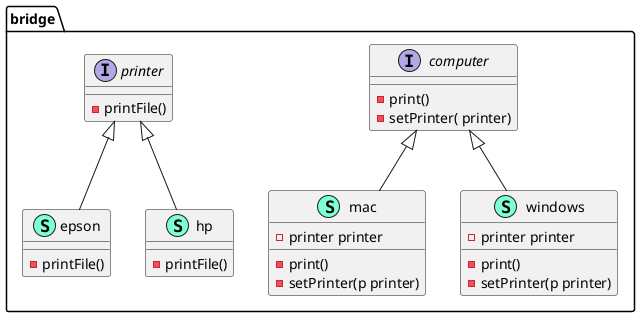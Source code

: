 @startuml
namespace bridge {
    interface computer  {
        - print() 
        - setPrinter( printer) 

    }
    class epson << (S,Aquamarine) >> {
        - printFile() 

    }
    class hp << (S,Aquamarine) >> {
        - printFile() 

    }
    class mac << (S,Aquamarine) >> {
        - printer printer

        - print() 
        - setPrinter(p printer) 

    }
    interface printer  {
        - printFile() 

    }
    class windows << (S,Aquamarine) >> {
        - printer printer

        - print() 
        - setPrinter(p printer) 

    }
}

"bridge.printer" <|-- "bridge.epson"
"bridge.printer" <|-- "bridge.hp"
"bridge.computer" <|-- "bridge.mac"
"bridge.computer" <|-- "bridge.windows"

@enduml
